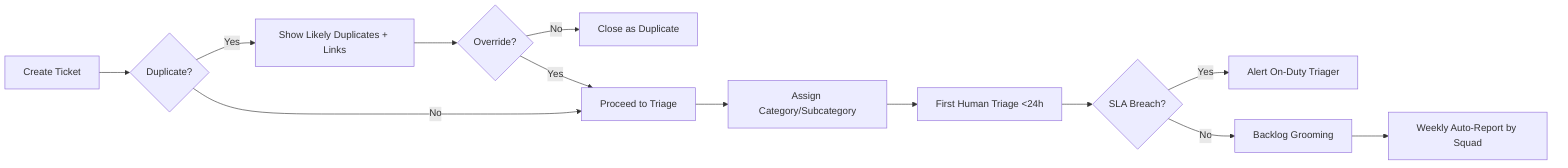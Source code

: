 flowchart LR
  A[Create Ticket] --> B{Duplicate?}
  B -->|Yes| C[Show Likely Duplicates + Links]
  C --> D{Override?}
  D -->|No| E[Close as Duplicate]
  D -->|Yes| F[Proceed to Triage]
  B -->|No| F[Proceed to Triage]
  F --> G[Assign Category/Subcategory]
  G --> H[First Human Triage <24h]
  H --> I{SLA Breach?}
  I -->|Yes| J[Alert On-Duty Triager]
  I -->|No| K[Backlog Grooming]
  K --> L[Weekly Auto-Report by Squad]